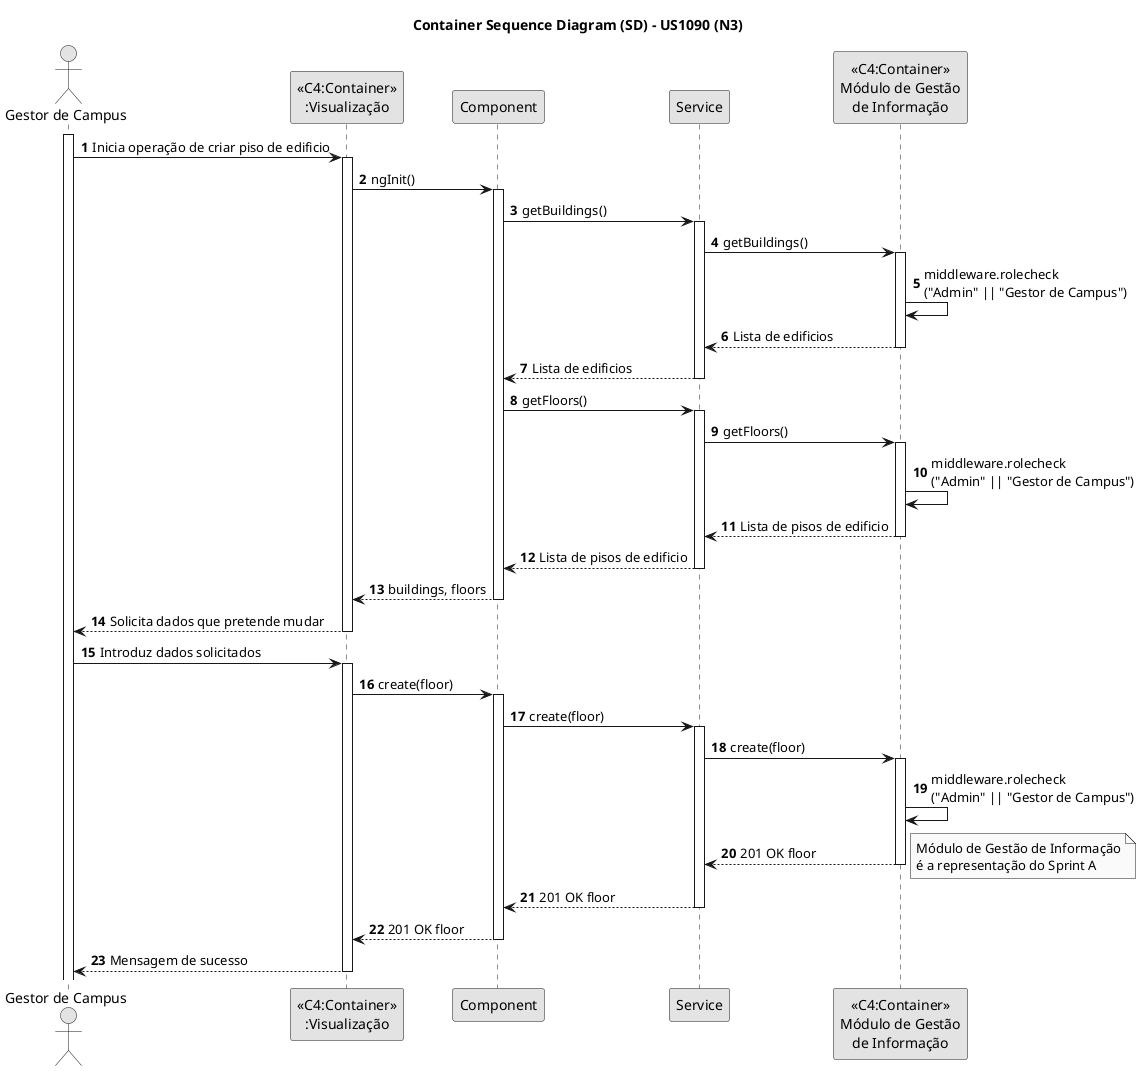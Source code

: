 @startuml
skinparam monochrome true
skinparam packageStyle rectangle
skinparam shadowing false

title Container Sequence Diagram (SD) - US1090 (N3)

autonumber

actor "Gestor de Campus"

activate "Gestor de Campus"
"Gestor de Campus" -> "<<C4:Container>>\n:Visualização": Inicia operação de criar piso de edificio
activate "<<C4:Container>>\n:Visualização"
"<<C4:Container>>\n:Visualização" -> Component: ngInit()
activate Component
Component -> Service: getBuildings()
activate Service
Service -> "<<C4:Container>>\nMódulo de Gestão\nde Informação" : getBuildings()
activate "<<C4:Container>>\nMódulo de Gestão\nde Informação"
"<<C4:Container>>\nMódulo de Gestão\nde Informação" -> "<<C4:Container>>\nMódulo de Gestão\nde Informação": middleware.rolecheck\n("Admin" || "Gestor de Campus")
"<<C4:Container>>\nMódulo de Gestão\nde Informação" --> Service : Lista de edificios
deactivate "<<C4:Container>>\nMódulo de Gestão\nde Informação"
Service --> Component : Lista de edificios
deactivate Service
Component -> Service: getFloors()
activate Service
Service -> "<<C4:Container>>\nMódulo de Gestão\nde Informação" : getFloors()
activate "<<C4:Container>>\nMódulo de Gestão\nde Informação"
"<<C4:Container>>\nMódulo de Gestão\nde Informação" -> "<<C4:Container>>\nMódulo de Gestão\nde Informação": middleware.rolecheck\n("Admin" || "Gestor de Campus")
"<<C4:Container>>\nMódulo de Gestão\nde Informação" --> Service : Lista de pisos de edificio
deactivate "<<C4:Container>>\nMódulo de Gestão\nde Informação"
Service --> Component : Lista de pisos de edificio
deactivate Service
Component --> "<<C4:Container>>\n:Visualização" : buildings, floors
deactivate Component

"<<C4:Container>>\n:Visualização" --> "Gestor de Campus": Solicita dados que pretende mudar
deactivate "<<C4:Container>>\n:Visualização"

"Gestor de Campus" -> "<<C4:Container>>\n:Visualização": Introduz dados solicitados
activate "<<C4:Container>>\n:Visualização"
"<<C4:Container>>\n:Visualização" -> Component : create(floor)
activate Component
Component -> Service : create(floor)
activate Service
Service -> "<<C4:Container>>\nMódulo de Gestão\nde Informação" : create(floor)

activate "<<C4:Container>>\nMódulo de Gestão\nde Informação"
"<<C4:Container>>\nMódulo de Gestão\nde Informação" -> "<<C4:Container>>\nMódulo de Gestão\nde Informação": middleware.rolecheck\n("Admin" || "Gestor de Campus")
"<<C4:Container>>\nMódulo de Gestão\nde Informação" --> Service: 201 OK floor

deactivate "<<C4:Container>>\nMódulo de Gestão\nde Informação"
note right: Módulo de Gestão de Informação\né a representação do Sprint A
Service --> Component: 201 OK floor
deactivate Service
Component --> "<<C4:Container>>\n:Visualização" : 201 OK floor
deactivate Component
deactivate "<<C4:Container>>\nMódulo de Gestão\nde Informação"
"Gestor de Campus" <-- "<<C4:Container>>\n:Visualização": Mensagem de sucesso
deactivate "<<C4:Container>>\n:Visualização"

@enduml